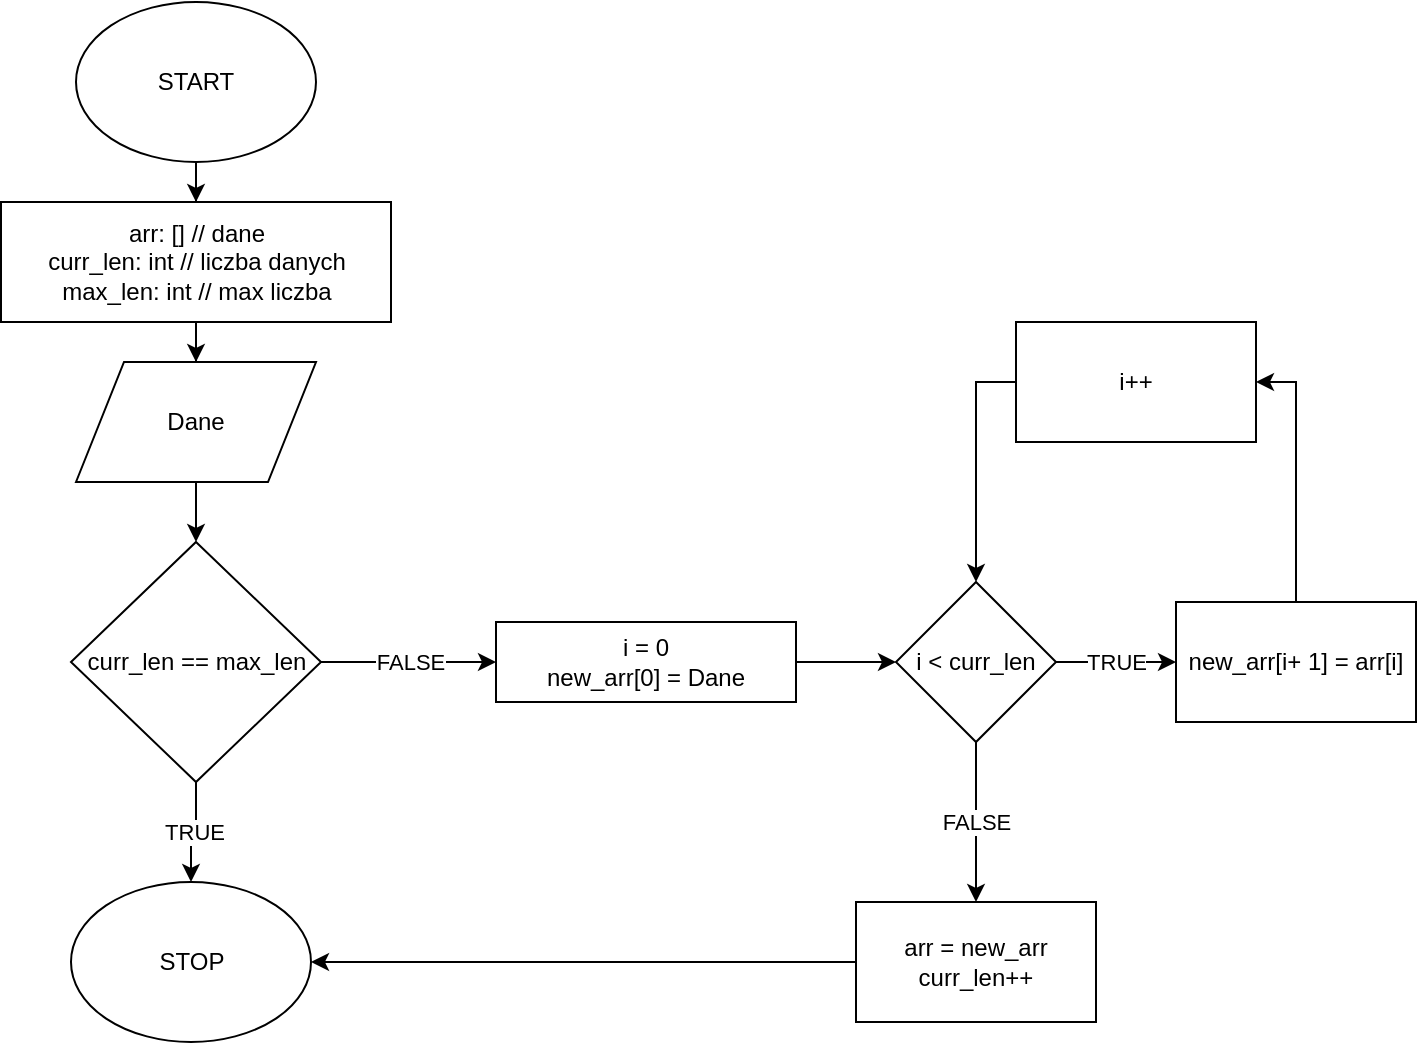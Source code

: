 <mxfile version="14.4.9" type="device"><diagram id="C5RBs43oDa-KdzZeNtuy" name="Page-1"><mxGraphModel dx="1303" dy="1225" grid="1" gridSize="10" guides="1" tooltips="1" connect="1" arrows="1" fold="1" page="1" pageScale="1" pageWidth="827" pageHeight="1169" math="0" shadow="0"><root><mxCell id="WIyWlLk6GJQsqaUBKTNV-0"/><mxCell id="WIyWlLk6GJQsqaUBKTNV-1" parent="WIyWlLk6GJQsqaUBKTNV-0"/><mxCell id="IcsFAU2b26g2xsidndyZ-21" value="" style="edgeStyle=orthogonalEdgeStyle;rounded=0;orthogonalLoop=1;jettySize=auto;html=1;" parent="WIyWlLk6GJQsqaUBKTNV-1" source="IcsFAU2b26g2xsidndyZ-7" target="IcsFAU2b26g2xsidndyZ-20" edge="1"><mxGeometry relative="1" as="geometry"/></mxCell><mxCell id="IcsFAU2b26g2xsidndyZ-7" value="START" style="ellipse;whiteSpace=wrap;html=1;" parent="WIyWlLk6GJQsqaUBKTNV-1" vertex="1"><mxGeometry x="40" y="40" width="120" height="80" as="geometry"/></mxCell><mxCell id="IcsFAU2b26g2xsidndyZ-13" value="" style="edgeStyle=orthogonalEdgeStyle;rounded=0;orthogonalLoop=1;jettySize=auto;html=1;" parent="WIyWlLk6GJQsqaUBKTNV-1" source="IcsFAU2b26g2xsidndyZ-8" target="IcsFAU2b26g2xsidndyZ-11" edge="1"><mxGeometry relative="1" as="geometry"/></mxCell><mxCell id="IcsFAU2b26g2xsidndyZ-8" value="Dane" style="shape=parallelogram;perimeter=parallelogramPerimeter;whiteSpace=wrap;html=1;" parent="WIyWlLk6GJQsqaUBKTNV-1" vertex="1"><mxGeometry x="40" y="220" width="120" height="60" as="geometry"/></mxCell><mxCell id="IcsFAU2b26g2xsidndyZ-19" value="TRUE" style="edgeStyle=orthogonalEdgeStyle;rounded=0;orthogonalLoop=1;jettySize=auto;html=1;entryX=0.5;entryY=0;entryDx=0;entryDy=0;" parent="WIyWlLk6GJQsqaUBKTNV-1" source="IcsFAU2b26g2xsidndyZ-11" target="IcsFAU2b26g2xsidndyZ-18" edge="1"><mxGeometry relative="1" as="geometry"/></mxCell><mxCell id="IcsFAU2b26g2xsidndyZ-24" value="FALSE" style="edgeStyle=orthogonalEdgeStyle;rounded=0;orthogonalLoop=1;jettySize=auto;html=1;" parent="WIyWlLk6GJQsqaUBKTNV-1" source="IcsFAU2b26g2xsidndyZ-11" target="IcsFAU2b26g2xsidndyZ-23" edge="1"><mxGeometry relative="1" as="geometry"/></mxCell><mxCell id="IcsFAU2b26g2xsidndyZ-11" value="curr_len == max_len" style="rhombus;whiteSpace=wrap;html=1;" parent="WIyWlLk6GJQsqaUBKTNV-1" vertex="1"><mxGeometry x="37.5" y="310" width="125" height="120" as="geometry"/></mxCell><mxCell id="IcsFAU2b26g2xsidndyZ-18" value="STOP" style="ellipse;whiteSpace=wrap;html=1;" parent="WIyWlLk6GJQsqaUBKTNV-1" vertex="1"><mxGeometry x="37.5" y="480" width="120" height="80" as="geometry"/></mxCell><mxCell id="IcsFAU2b26g2xsidndyZ-22" value="" style="edgeStyle=orthogonalEdgeStyle;rounded=0;orthogonalLoop=1;jettySize=auto;html=1;" parent="WIyWlLk6GJQsqaUBKTNV-1" source="IcsFAU2b26g2xsidndyZ-20" target="IcsFAU2b26g2xsidndyZ-8" edge="1"><mxGeometry relative="1" as="geometry"/></mxCell><mxCell id="IcsFAU2b26g2xsidndyZ-20" value="arr: [] // dane&lt;br&gt;curr_len: int // liczba danych&lt;br&gt;max_len: int // max liczba" style="rounded=0;whiteSpace=wrap;html=1;" parent="WIyWlLk6GJQsqaUBKTNV-1" vertex="1"><mxGeometry x="2.5" y="140" width="195" height="60" as="geometry"/></mxCell><mxCell id="IcsFAU2b26g2xsidndyZ-27" value="" style="edgeStyle=orthogonalEdgeStyle;rounded=0;orthogonalLoop=1;jettySize=auto;html=1;" parent="WIyWlLk6GJQsqaUBKTNV-1" source="IcsFAU2b26g2xsidndyZ-23" target="IcsFAU2b26g2xsidndyZ-26" edge="1"><mxGeometry relative="1" as="geometry"/></mxCell><mxCell id="IcsFAU2b26g2xsidndyZ-23" value="i = 0&lt;br&gt;new_arr[0] = Dane" style="rounded=0;whiteSpace=wrap;html=1;" parent="WIyWlLk6GJQsqaUBKTNV-1" vertex="1"><mxGeometry x="250" y="350" width="150" height="40" as="geometry"/></mxCell><mxCell id="IcsFAU2b26g2xsidndyZ-29" value="TRUE" style="edgeStyle=orthogonalEdgeStyle;rounded=0;orthogonalLoop=1;jettySize=auto;html=1;" parent="WIyWlLk6GJQsqaUBKTNV-1" source="IcsFAU2b26g2xsidndyZ-26" target="IcsFAU2b26g2xsidndyZ-28" edge="1"><mxGeometry relative="1" as="geometry"/></mxCell><mxCell id="IcsFAU2b26g2xsidndyZ-36" value="FALSE" style="edgeStyle=orthogonalEdgeStyle;rounded=0;orthogonalLoop=1;jettySize=auto;html=1;" parent="WIyWlLk6GJQsqaUBKTNV-1" source="IcsFAU2b26g2xsidndyZ-26" target="IcsFAU2b26g2xsidndyZ-35" edge="1"><mxGeometry relative="1" as="geometry"/></mxCell><mxCell id="IcsFAU2b26g2xsidndyZ-26" value="i &amp;lt; curr_len" style="rhombus;whiteSpace=wrap;html=1;" parent="WIyWlLk6GJQsqaUBKTNV-1" vertex="1"><mxGeometry x="450" y="330" width="80" height="80" as="geometry"/></mxCell><mxCell id="IcsFAU2b26g2xsidndyZ-32" value="" style="edgeStyle=orthogonalEdgeStyle;rounded=0;orthogonalLoop=1;jettySize=auto;html=1;entryX=1;entryY=0.5;entryDx=0;entryDy=0;" parent="WIyWlLk6GJQsqaUBKTNV-1" source="IcsFAU2b26g2xsidndyZ-28" target="IcsFAU2b26g2xsidndyZ-31" edge="1"><mxGeometry relative="1" as="geometry"/></mxCell><mxCell id="IcsFAU2b26g2xsidndyZ-28" value="new_arr[i+ 1] = arr[i]" style="rounded=0;whiteSpace=wrap;html=1;" parent="WIyWlLk6GJQsqaUBKTNV-1" vertex="1"><mxGeometry x="590" y="340" width="120" height="60" as="geometry"/></mxCell><mxCell id="IcsFAU2b26g2xsidndyZ-34" style="edgeStyle=orthogonalEdgeStyle;rounded=0;orthogonalLoop=1;jettySize=auto;html=1;exitX=0;exitY=0.5;exitDx=0;exitDy=0;entryX=0.5;entryY=0;entryDx=0;entryDy=0;" parent="WIyWlLk6GJQsqaUBKTNV-1" source="IcsFAU2b26g2xsidndyZ-31" target="IcsFAU2b26g2xsidndyZ-26" edge="1"><mxGeometry relative="1" as="geometry"/></mxCell><mxCell id="IcsFAU2b26g2xsidndyZ-31" value="i++" style="rounded=0;whiteSpace=wrap;html=1;" parent="WIyWlLk6GJQsqaUBKTNV-1" vertex="1"><mxGeometry x="510" y="200" width="120" height="60" as="geometry"/></mxCell><mxCell id="IcsFAU2b26g2xsidndyZ-37" style="edgeStyle=orthogonalEdgeStyle;rounded=0;orthogonalLoop=1;jettySize=auto;html=1;entryX=1;entryY=0.5;entryDx=0;entryDy=0;" parent="WIyWlLk6GJQsqaUBKTNV-1" source="IcsFAU2b26g2xsidndyZ-35" target="IcsFAU2b26g2xsidndyZ-18" edge="1"><mxGeometry relative="1" as="geometry"/></mxCell><mxCell id="IcsFAU2b26g2xsidndyZ-35" value="arr = new_arr&lt;br&gt;curr_len++" style="rounded=0;whiteSpace=wrap;html=1;" parent="WIyWlLk6GJQsqaUBKTNV-1" vertex="1"><mxGeometry x="430" y="490" width="120" height="60" as="geometry"/></mxCell></root></mxGraphModel></diagram></mxfile>